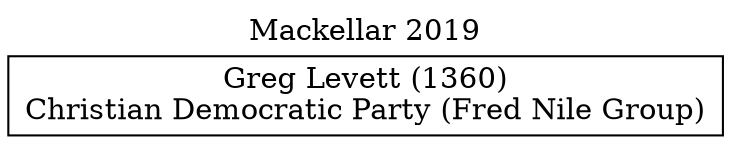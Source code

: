 // House preference flow
digraph "Greg Levett (1360)_Mackellar_2019" {
	graph [label="Mackellar 2019" labelloc=t mclimit=10]
	node [shape=box]
	"Greg Levett (1360)" [label="Greg Levett (1360)
Christian Democratic Party (Fred Nile Group)"]
}
